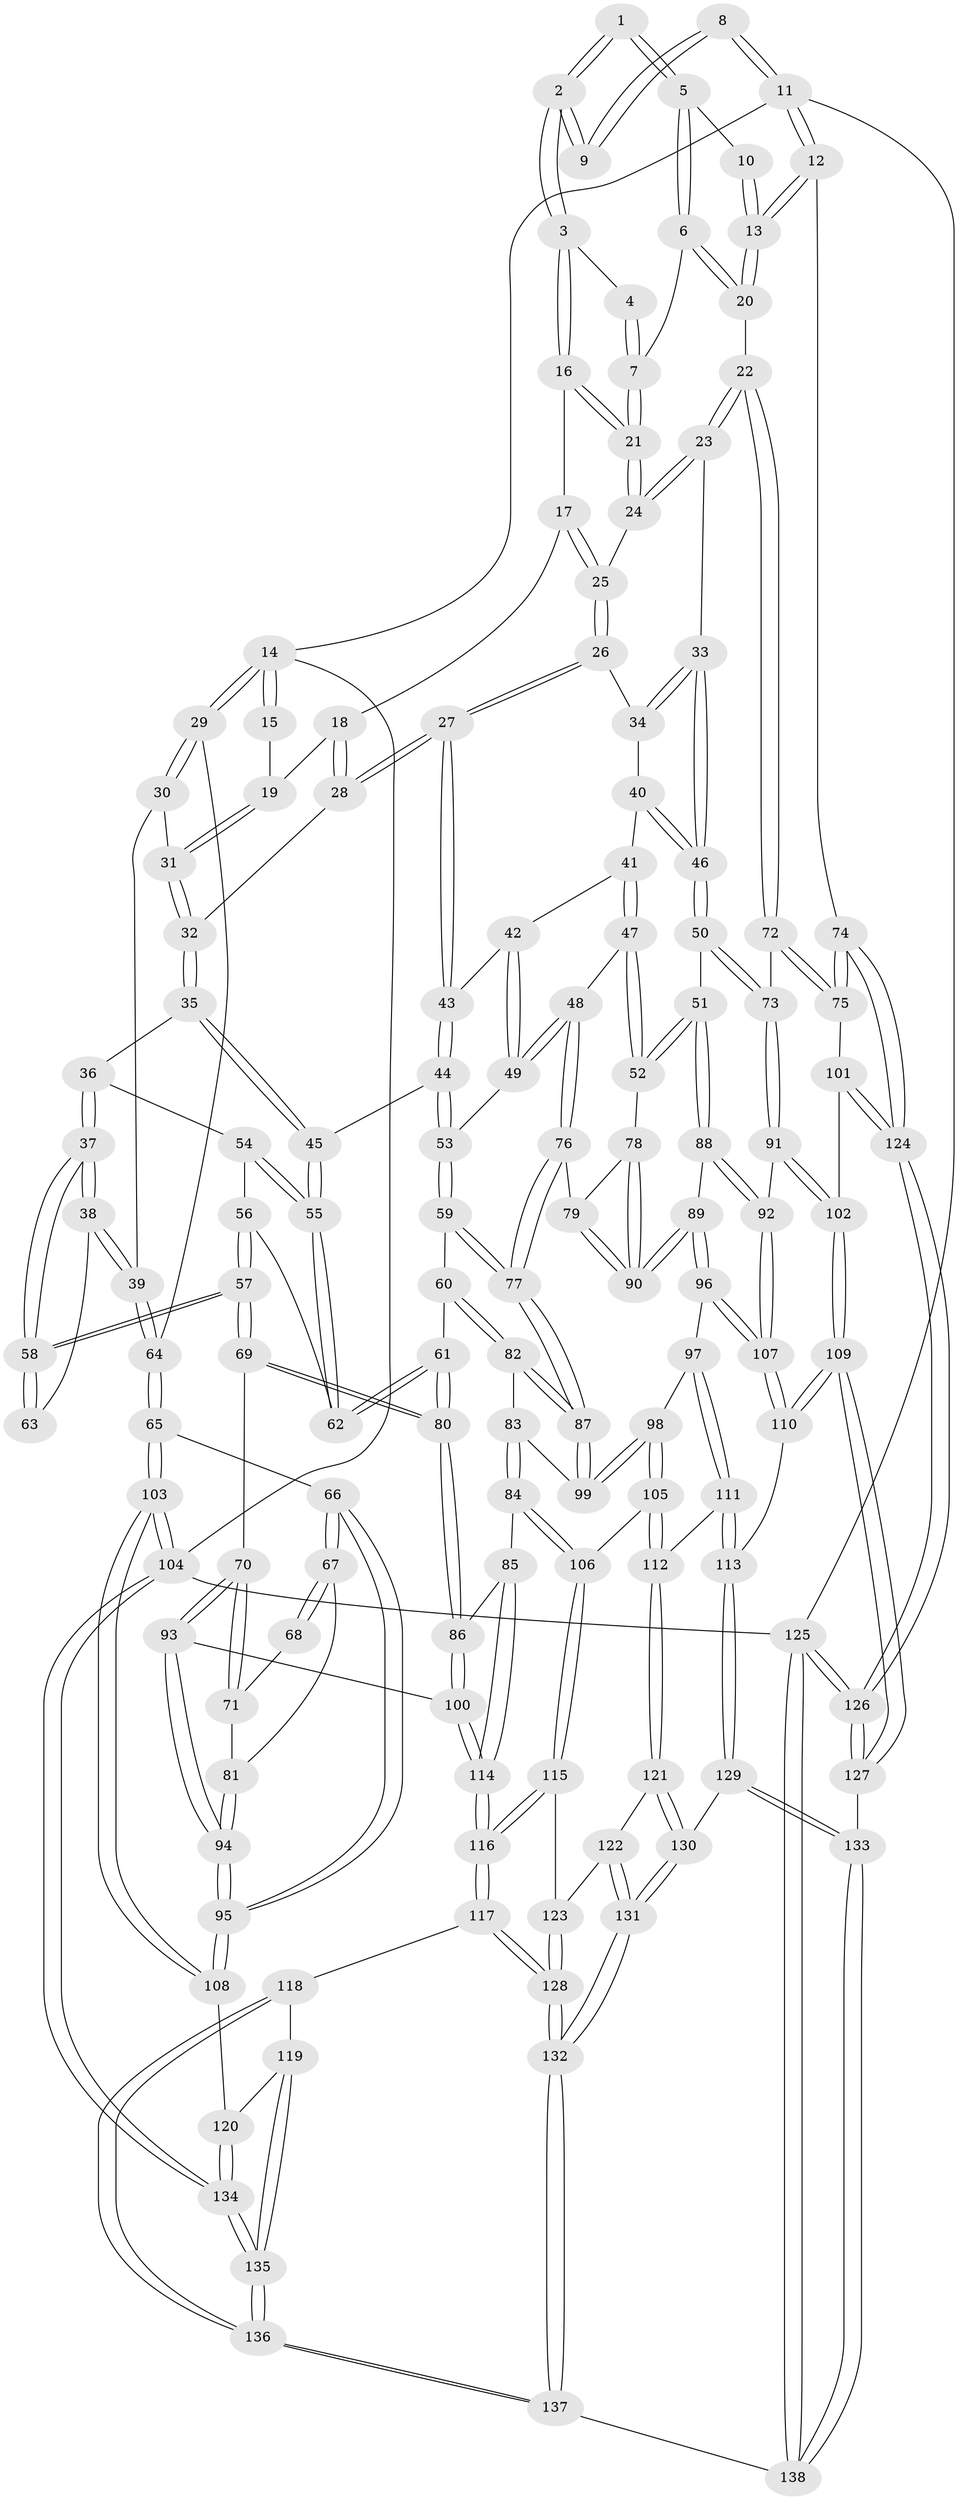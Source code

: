 // coarse degree distribution, {3: 0.5301204819277109, 4: 0.39759036144578314, 2: 0.07228915662650602}
// Generated by graph-tools (version 1.1) at 2025/38/03/04/25 23:38:31]
// undirected, 138 vertices, 342 edges
graph export_dot {
  node [color=gray90,style=filled];
  1 [pos="+0.8377511688102276+0.06676835915994053"];
  2 [pos="+0.593007737092516+0"];
  3 [pos="+0.5919385750438003+0"];
  4 [pos="+0.7905189784500678+0.06687507510588116"];
  5 [pos="+0.8684391918869555+0.07044151313277745"];
  6 [pos="+0.8535978079296771+0.1459787428718095"];
  7 [pos="+0.7746177113846742+0.15149658863504614"];
  8 [pos="+0.9503741626124801+0"];
  9 [pos="+0.5928420391307562+0"];
  10 [pos="+0.8952082170793617+0.033582102033553704"];
  11 [pos="+1+0"];
  12 [pos="+1+0.26985356450218567"];
  13 [pos="+1+0.26706949422263715"];
  14 [pos="+0+0"];
  15 [pos="+0.26920481093811216+0"];
  16 [pos="+0.5815387959992347+0.02311032097492793"];
  17 [pos="+0.5629344831362031+0.05537407796988157"];
  18 [pos="+0.5316026776605851+0.08281578228599183"];
  19 [pos="+0.25399818317765727+0.10017867415435538"];
  20 [pos="+0.9664066802235489+0.28983962707308475"];
  21 [pos="+0.7404710984945049+0.1620190648332196"];
  22 [pos="+0.8741066154727789+0.3457087094097698"];
  23 [pos="+0.8517774247122344+0.3482238555401438"];
  24 [pos="+0.7387181632999169+0.2388676461057801"];
  25 [pos="+0.6316790125248075+0.27700016954702117"];
  26 [pos="+0.6283645990312786+0.283961345020123"];
  27 [pos="+0.4781279780422544+0.32187507555327033"];
  28 [pos="+0.444841201369558+0.24581831504850146"];
  29 [pos="+0+0"];
  30 [pos="+0.1999347134563691+0.19311307995516114"];
  31 [pos="+0.2095228490139937+0.1930832279476142"];
  32 [pos="+0.2270252387341366+0.21393180981086873"];
  33 [pos="+0.8163372782034581+0.37344393558318545"];
  34 [pos="+0.6377589210007794+0.3074576056828525"];
  35 [pos="+0.2378445234964997+0.2796982212702447"];
  36 [pos="+0.24457048922943703+0.3461753759264313"];
  37 [pos="+0.2099220482459112+0.4163672978371704"];
  38 [pos="+0.0018868920741952095+0.35727027764898667"];
  39 [pos="+0+0.352644664289028"];
  40 [pos="+0.640528637773684+0.3548050127639751"];
  41 [pos="+0.6390938581530475+0.35956115454160065"];
  42 [pos="+0.5881110155358367+0.38027496912876396"];
  43 [pos="+0.47616484235643874+0.33480736805842354"];
  44 [pos="+0.4748618220141896+0.33856751096464327"];
  45 [pos="+0.4486458067133681+0.36903478608978857"];
  46 [pos="+0.790505840384898+0.39993696656871314"];
  47 [pos="+0.6522305744030628+0.4626302829959075"];
  48 [pos="+0.5900353405074917+0.4650404361475767"];
  49 [pos="+0.5881348499917746+0.4638071897312574"];
  50 [pos="+0.7419358932882757+0.47003524509667344"];
  51 [pos="+0.7041603212013147+0.4881443538759944"];
  52 [pos="+0.702289925025692+0.48780110570729496"];
  53 [pos="+0.5655714742036065+0.4556313498744574"];
  54 [pos="+0.25499608812853997+0.3517680663404595"];
  55 [pos="+0.4204923146815161+0.407959102744326"];
  56 [pos="+0.3314138170804677+0.45825943325384844"];
  57 [pos="+0.20273919431739582+0.4897656786985146"];
  58 [pos="+0.20231480253496587+0.4869193077872602"];
  59 [pos="+0.45626147843572235+0.5054217892369006"];
  60 [pos="+0.43891729431803156+0.5033368731074278"];
  61 [pos="+0.4115445030597534+0.4823519954381425"];
  62 [pos="+0.41097384921702984+0.47945995128408037"];
  63 [pos="+0.09074692768539556+0.4422736649149296"];
  64 [pos="+0+0.3936400033629939"];
  65 [pos="+0+0.46150094460698554"];
  66 [pos="+0.004042979040409086+0.5299964484866279"];
  67 [pos="+0.0480513644675894+0.532384922623546"];
  68 [pos="+0.08782485761664344+0.4558482839648175"];
  69 [pos="+0.20129186560447185+0.5143463278478313"];
  70 [pos="+0.1937115202759062+0.5225991111754835"];
  71 [pos="+0.10042900576134528+0.5285884619868452"];
  72 [pos="+0.9203535476146508+0.5555882646868301"];
  73 [pos="+0.8494080814099108+0.5755262670321271"];
  74 [pos="+1+0.5456453392133599"];
  75 [pos="+0.9287695209006757+0.5595169595035239"];
  76 [pos="+0.5602500975549954+0.5493497770849831"];
  77 [pos="+0.5420543855366948+0.5578868723514703"];
  78 [pos="+0.6321122284210055+0.5507345526105312"];
  79 [pos="+0.577262941780065+0.5577622604095108"];
  80 [pos="+0.32019940474235553+0.5691257447415925"];
  81 [pos="+0.062154123601432+0.5346790268777643"];
  82 [pos="+0.44345142047895886+0.5457995311810669"];
  83 [pos="+0.4357951348234491+0.5963036042461421"];
  84 [pos="+0.38570817431295656+0.6702639937459893"];
  85 [pos="+0.36756616977332074+0.6670408885094994"];
  86 [pos="+0.3282171934377883+0.6064208842428118"];
  87 [pos="+0.5226343632207838+0.6245732565248815"];
  88 [pos="+0.7054498884040891+0.5110869951431455"];
  89 [pos="+0.6307538592770332+0.6455500537465808"];
  90 [pos="+0.6283982307742945+0.6381539276799043"];
  91 [pos="+0.8006827046561+0.6459265406767637"];
  92 [pos="+0.7450496822349137+0.6497676733498352"];
  93 [pos="+0.16114211189242608+0.6731334554800279"];
  94 [pos="+0.12347102884213045+0.6891438605496454"];
  95 [pos="+0.09352795944431791+0.7091864064906441"];
  96 [pos="+0.6313331904262535+0.659969508720009"];
  97 [pos="+0.6281984474070617+0.6620167179859051"];
  98 [pos="+0.5291226478764252+0.6621872141121316"];
  99 [pos="+0.5224032791693124+0.6295574140632217"];
  100 [pos="+0.18358736390355232+0.6822585087809713"];
  101 [pos="+0.9307039518067423+0.7137903830583612"];
  102 [pos="+0.8685614315244256+0.7341660045843839"];
  103 [pos="+0+0.7517524138145185"];
  104 [pos="+0+1"];
  105 [pos="+0.5010821256121698+0.6936530940782214"];
  106 [pos="+0.4386822635143429+0.7050000700123173"];
  107 [pos="+0.7187953269634952+0.6695573206239791"];
  108 [pos="+0.047496692932413376+0.7573928380664744"];
  109 [pos="+0.8244171295676205+0.8315775924532662"];
  110 [pos="+0.7295120519633693+0.8159207233840589"];
  111 [pos="+0.6182730267905335+0.7585378760605123"];
  112 [pos="+0.5523373694731637+0.7863239902458783"];
  113 [pos="+0.7121426116130808+0.8239150333177371"];
  114 [pos="+0.2775100434285218+0.7587617822870091"];
  115 [pos="+0.42873609071773194+0.7738908726149915"];
  116 [pos="+0.28270140402514987+0.8097273307033451"];
  117 [pos="+0.27406031741887177+0.8556489305136917"];
  118 [pos="+0.2701233730318649+0.8575741696430121"];
  119 [pos="+0.1556129704986548+0.8591360174415386"];
  120 [pos="+0.0924094248356074+0.8225658000367102"];
  121 [pos="+0.546815133054279+0.8052176877407691"];
  122 [pos="+0.443666606307053+0.8007516146265851"];
  123 [pos="+0.42932850068960104+0.7754226261123268"];
  124 [pos="+1+0.8173164937567836"];
  125 [pos="+1+1"];
  126 [pos="+1+0.9748715374353057"];
  127 [pos="+0.8549176841031211+0.8772393610769011"];
  128 [pos="+0.33105395684180716+0.8926808267113003"];
  129 [pos="+0.643213554273118+0.9129841883560705"];
  130 [pos="+0.560600071060413+0.8957524070223986"];
  131 [pos="+0.43444476716635216+0.9641427198773561"];
  132 [pos="+0.42907181324050897+0.9697522124431472"];
  133 [pos="+0.7407531169086734+1"];
  134 [pos="+0+1"];
  135 [pos="+0.07114445075095636+1"];
  136 [pos="+0.09271268683258355+1"];
  137 [pos="+0.4118681344527838+1"];
  138 [pos="+0.7458836417994966+1"];
  1 -- 2;
  1 -- 2;
  1 -- 5;
  1 -- 5;
  2 -- 3;
  2 -- 3;
  2 -- 9;
  2 -- 9;
  3 -- 4;
  3 -- 16;
  3 -- 16;
  4 -- 7;
  4 -- 7;
  5 -- 6;
  5 -- 6;
  5 -- 10;
  6 -- 7;
  6 -- 20;
  6 -- 20;
  7 -- 21;
  7 -- 21;
  8 -- 9;
  8 -- 9;
  8 -- 11;
  8 -- 11;
  10 -- 13;
  10 -- 13;
  11 -- 12;
  11 -- 12;
  11 -- 14;
  11 -- 125;
  12 -- 13;
  12 -- 13;
  12 -- 74;
  13 -- 20;
  13 -- 20;
  14 -- 15;
  14 -- 15;
  14 -- 29;
  14 -- 29;
  14 -- 104;
  15 -- 19;
  16 -- 17;
  16 -- 21;
  16 -- 21;
  17 -- 18;
  17 -- 25;
  17 -- 25;
  18 -- 19;
  18 -- 28;
  18 -- 28;
  19 -- 31;
  19 -- 31;
  20 -- 22;
  21 -- 24;
  21 -- 24;
  22 -- 23;
  22 -- 23;
  22 -- 72;
  22 -- 72;
  23 -- 24;
  23 -- 24;
  23 -- 33;
  24 -- 25;
  25 -- 26;
  25 -- 26;
  26 -- 27;
  26 -- 27;
  26 -- 34;
  27 -- 28;
  27 -- 28;
  27 -- 43;
  27 -- 43;
  28 -- 32;
  29 -- 30;
  29 -- 30;
  29 -- 64;
  30 -- 31;
  30 -- 39;
  31 -- 32;
  31 -- 32;
  32 -- 35;
  32 -- 35;
  33 -- 34;
  33 -- 34;
  33 -- 46;
  33 -- 46;
  34 -- 40;
  35 -- 36;
  35 -- 45;
  35 -- 45;
  36 -- 37;
  36 -- 37;
  36 -- 54;
  37 -- 38;
  37 -- 38;
  37 -- 58;
  37 -- 58;
  38 -- 39;
  38 -- 39;
  38 -- 63;
  39 -- 64;
  39 -- 64;
  40 -- 41;
  40 -- 46;
  40 -- 46;
  41 -- 42;
  41 -- 47;
  41 -- 47;
  42 -- 43;
  42 -- 49;
  42 -- 49;
  43 -- 44;
  43 -- 44;
  44 -- 45;
  44 -- 53;
  44 -- 53;
  45 -- 55;
  45 -- 55;
  46 -- 50;
  46 -- 50;
  47 -- 48;
  47 -- 52;
  47 -- 52;
  48 -- 49;
  48 -- 49;
  48 -- 76;
  48 -- 76;
  49 -- 53;
  50 -- 51;
  50 -- 73;
  50 -- 73;
  51 -- 52;
  51 -- 52;
  51 -- 88;
  51 -- 88;
  52 -- 78;
  53 -- 59;
  53 -- 59;
  54 -- 55;
  54 -- 55;
  54 -- 56;
  55 -- 62;
  55 -- 62;
  56 -- 57;
  56 -- 57;
  56 -- 62;
  57 -- 58;
  57 -- 58;
  57 -- 69;
  57 -- 69;
  58 -- 63;
  58 -- 63;
  59 -- 60;
  59 -- 77;
  59 -- 77;
  60 -- 61;
  60 -- 82;
  60 -- 82;
  61 -- 62;
  61 -- 62;
  61 -- 80;
  61 -- 80;
  64 -- 65;
  64 -- 65;
  65 -- 66;
  65 -- 103;
  65 -- 103;
  66 -- 67;
  66 -- 67;
  66 -- 95;
  66 -- 95;
  67 -- 68;
  67 -- 68;
  67 -- 81;
  68 -- 71;
  69 -- 70;
  69 -- 80;
  69 -- 80;
  70 -- 71;
  70 -- 71;
  70 -- 93;
  70 -- 93;
  71 -- 81;
  72 -- 73;
  72 -- 75;
  72 -- 75;
  73 -- 91;
  73 -- 91;
  74 -- 75;
  74 -- 75;
  74 -- 124;
  74 -- 124;
  75 -- 101;
  76 -- 77;
  76 -- 77;
  76 -- 79;
  77 -- 87;
  77 -- 87;
  78 -- 79;
  78 -- 90;
  78 -- 90;
  79 -- 90;
  79 -- 90;
  80 -- 86;
  80 -- 86;
  81 -- 94;
  81 -- 94;
  82 -- 83;
  82 -- 87;
  82 -- 87;
  83 -- 84;
  83 -- 84;
  83 -- 99;
  84 -- 85;
  84 -- 106;
  84 -- 106;
  85 -- 86;
  85 -- 114;
  85 -- 114;
  86 -- 100;
  86 -- 100;
  87 -- 99;
  87 -- 99;
  88 -- 89;
  88 -- 92;
  88 -- 92;
  89 -- 90;
  89 -- 90;
  89 -- 96;
  89 -- 96;
  91 -- 92;
  91 -- 102;
  91 -- 102;
  92 -- 107;
  92 -- 107;
  93 -- 94;
  93 -- 94;
  93 -- 100;
  94 -- 95;
  94 -- 95;
  95 -- 108;
  95 -- 108;
  96 -- 97;
  96 -- 107;
  96 -- 107;
  97 -- 98;
  97 -- 111;
  97 -- 111;
  98 -- 99;
  98 -- 99;
  98 -- 105;
  98 -- 105;
  100 -- 114;
  100 -- 114;
  101 -- 102;
  101 -- 124;
  101 -- 124;
  102 -- 109;
  102 -- 109;
  103 -- 104;
  103 -- 104;
  103 -- 108;
  103 -- 108;
  104 -- 134;
  104 -- 134;
  104 -- 125;
  105 -- 106;
  105 -- 112;
  105 -- 112;
  106 -- 115;
  106 -- 115;
  107 -- 110;
  107 -- 110;
  108 -- 120;
  109 -- 110;
  109 -- 110;
  109 -- 127;
  109 -- 127;
  110 -- 113;
  111 -- 112;
  111 -- 113;
  111 -- 113;
  112 -- 121;
  112 -- 121;
  113 -- 129;
  113 -- 129;
  114 -- 116;
  114 -- 116;
  115 -- 116;
  115 -- 116;
  115 -- 123;
  116 -- 117;
  116 -- 117;
  117 -- 118;
  117 -- 128;
  117 -- 128;
  118 -- 119;
  118 -- 136;
  118 -- 136;
  119 -- 120;
  119 -- 135;
  119 -- 135;
  120 -- 134;
  120 -- 134;
  121 -- 122;
  121 -- 130;
  121 -- 130;
  122 -- 123;
  122 -- 131;
  122 -- 131;
  123 -- 128;
  123 -- 128;
  124 -- 126;
  124 -- 126;
  125 -- 126;
  125 -- 126;
  125 -- 138;
  125 -- 138;
  126 -- 127;
  126 -- 127;
  127 -- 133;
  128 -- 132;
  128 -- 132;
  129 -- 130;
  129 -- 133;
  129 -- 133;
  130 -- 131;
  130 -- 131;
  131 -- 132;
  131 -- 132;
  132 -- 137;
  132 -- 137;
  133 -- 138;
  133 -- 138;
  134 -- 135;
  134 -- 135;
  135 -- 136;
  135 -- 136;
  136 -- 137;
  136 -- 137;
  137 -- 138;
}
